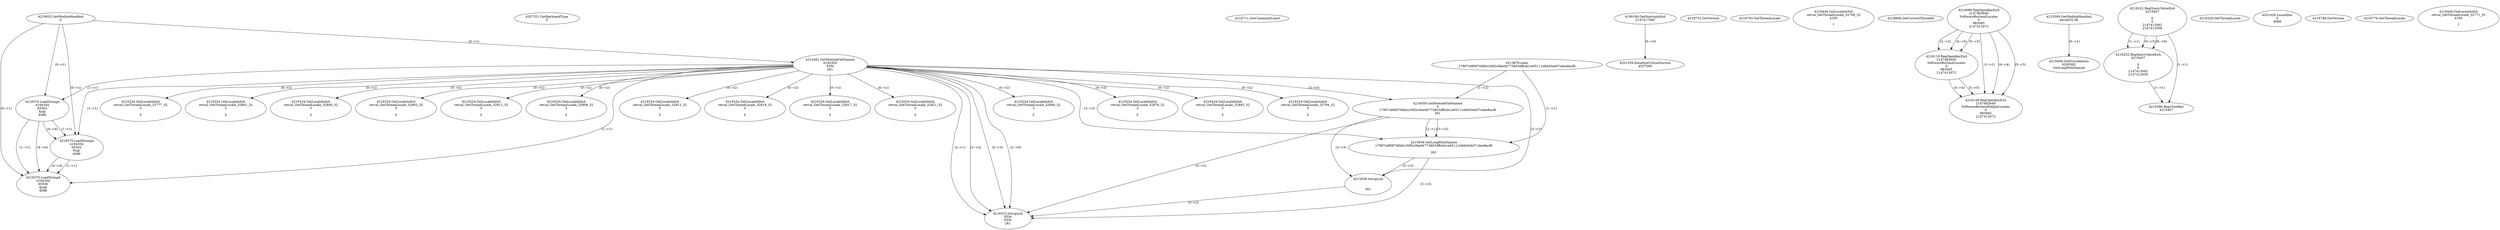 // Global SCDG with merge call
digraph {
	0 [label="4513876.main
17997c6f08706bfcc59f2c0be0b773803dffcde1e65111e8d45eb07cdee8acf6"]
	1 [label="4219052.GetModuleHandleA
0"]
	2 [label="4207321.GetKeyboardType
0"]
	3 [label="4218711.GetCommandLineA
"]
	4 [label="4199190.GetStartupInfoA
2147417460"]
	5 [label="4218731.GetVersion
"]
	6 [label="4218793.GetThreadLocale
"]
	7 [label="4218446.GetLocaleInfoA
retval_GetThreadLocale_32768_32
4100

7"]
	8 [label="4218808.GetCurrentThreadId
"]
	9 [label="4215402.GetModuleFileNameA
4194304
PZM
261"]
	1 -> 9 [label="(0-->1)"]
	10 [label="4216059.GetModuleFileNameA
0
17997c6f08706bfcc59f2c0be0b773803dffcde1e65111e8d45eb07cdee8acf6
261"]
	0 -> 10 [label="(1-->2)"]
	9 -> 10 [label="(3-->3)"]
	11 [label="4216089.RegOpenKeyExA
2147483649
Software\Borland\Locales
0
983065
2147413072"]
	12 [label="4216119.RegOpenKeyExA
2147483650
Software\Borland\Locales
0
983065
2147413072"]
	11 -> 12 [label="(2-->2)"]
	11 -> 12 [label="(4-->4)"]
	11 -> 12 [label="(5-->5)"]
	13 [label="4215589.GetModuleHandleA
kernel32.dll"]
	14 [label="4215606.GetProcAddress
6295592
GetLongPathNameA"]
	13 -> 14 [label="(0-->1)"]
	15 [label="4215636.GetLongPathNameA
17997c6f08706bfcc59f2c0be0b773803dffcde1e65111e8d45eb07cdee8acf6

261"]
	0 -> 15 [label="(1-->1)"]
	10 -> 15 [label="(2-->1)"]
	9 -> 15 [label="(3-->3)"]
	10 -> 15 [label="(3-->3)"]
	16 [label="4215658.lstrcpynA


261"]
	9 -> 16 [label="(3-->3)"]
	10 -> 16 [label="(3-->3)"]
	15 -> 16 [label="(3-->3)"]
	17 [label="4216222.RegQueryValueExA
4215407

0
0
2147413062
2147413056"]
	18 [label="4216252.RegQueryValueExA
4215407

0
0
2147413062
2147413056"]
	17 -> 18 [label="(1-->1)"]
	17 -> 18 [label="(5-->5)"]
	17 -> 18 [label="(6-->6)"]
	19 [label="4216286.RegCloseKey
4215407"]
	17 -> 19 [label="(1-->1)"]
	18 -> 19 [label="(1-->1)"]
	20 [label="4216315.lstrcpynA
PZM
PZM
261"]
	9 -> 20 [label="(2-->1)"]
	9 -> 20 [label="(2-->2)"]
	9 -> 20 [label="(3-->3)"]
	10 -> 20 [label="(3-->3)"]
	15 -> 20 [label="(3-->3)"]
	16 -> 20 [label="(3-->3)"]
	9 -> 20 [label="(2-->0)"]
	21 [label="4216328.GetThreadLocale
"]
	22 [label="4216334.GetLocaleInfoA
retval_GetThreadLocale_32890_32
3

5"]
	9 -> 22 [label="(0-->2)"]
	23 [label="4218370.LoadStringA
4194304
65503
Xo@
4096"]
	1 -> 23 [label="(0-->1)"]
	9 -> 23 [label="(1-->1)"]
	24 [label="4218370.LoadStringA
4194304
65502
Po@
4096"]
	1 -> 24 [label="(0-->1)"]
	9 -> 24 [label="(1-->1)"]
	23 -> 24 [label="(1-->1)"]
	23 -> 24 [label="(4-->4)"]
	25 [label="4201359.InitializeCriticalSection
4527560"]
	4 -> 25 [label="(0-->0)"]
	26 [label="4201420.LocalAlloc
0
4088"]
	27 [label="4216334.GetLocaleInfoA
retval_GetThreadLocale_32876_32
3

5"]
	9 -> 27 [label="(0-->2)"]
	28 [label="4218748.GetVersion
"]
	29 [label="4218776.GetThreadLocale
"]
	30 [label="4218446.GetLocaleInfoA
retval_GetThreadLocale_32771_32
4100

7"]
	31 [label="4216149.RegOpenKeyExA
2147483649
Software\Borland\Delphi\Locales
0
983065
2147413072"]
	11 -> 31 [label="(1-->1)"]
	11 -> 31 [label="(4-->4)"]
	12 -> 31 [label="(4-->4)"]
	11 -> 31 [label="(5-->5)"]
	12 -> 31 [label="(5-->5)"]
	32 [label="4216334.GetLocaleInfoA
retval_GetThreadLocale_32893_32
3

5"]
	9 -> 32 [label="(0-->2)"]
	33 [label="4218370.LoadStringA
4194304
65500
@o@
4096"]
	1 -> 33 [label="(0-->1)"]
	9 -> 33 [label="(1-->1)"]
	23 -> 33 [label="(1-->1)"]
	24 -> 33 [label="(1-->1)"]
	23 -> 33 [label="(4-->4)"]
	24 -> 33 [label="(4-->4)"]
	34 [label="4216334.GetLocaleInfoA
retval_GetThreadLocale_32794_32
3

5"]
	9 -> 34 [label="(0-->2)"]
	35 [label="4216334.GetLocaleInfoA
retval_GetThreadLocale_32777_32
3

5"]
	9 -> 35 [label="(0-->2)"]
	36 [label="4216334.GetLocaleInfoA
retval_GetThreadLocale_32801_32
3

5"]
	9 -> 36 [label="(0-->2)"]
	37 [label="4216334.GetLocaleInfoA
retval_GetThreadLocale_32800_32
3

5"]
	9 -> 37 [label="(0-->2)"]
	38 [label="4216334.GetLocaleInfoA
retval_GetThreadLocale_32802_32
3

5"]
	9 -> 38 [label="(0-->2)"]
	39 [label="4216334.GetLocaleInfoA
retval_GetThreadLocale_32811_32
3

5"]
	9 -> 39 [label="(0-->2)"]
	40 [label="4216334.GetLocaleInfoA
retval_GetThreadLocale_32808_32
3

5"]
	9 -> 40 [label="(0-->2)"]
	41 [label="4216334.GetLocaleInfoA
retval_GetThreadLocale_32812_32
3

5"]
	9 -> 41 [label="(0-->2)"]
	42 [label="4216334.GetLocaleInfoA
retval_GetThreadLocale_32818_32
3

5"]
	9 -> 42 [label="(0-->2)"]
	43 [label="4216334.GetLocaleInfoA
retval_GetThreadLocale_32817_32
3

5"]
	9 -> 43 [label="(0-->2)"]
	44 [label="4216334.GetLocaleInfoA
retval_GetThreadLocale_32821_32
3

5"]
	9 -> 44 [label="(0-->2)"]
}
